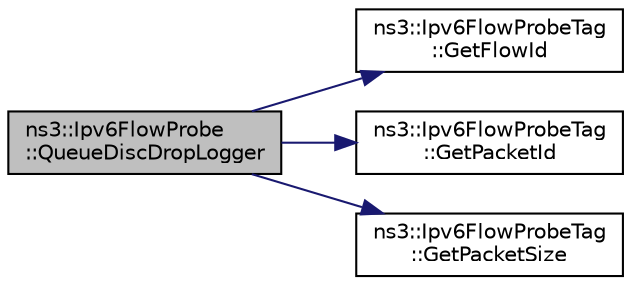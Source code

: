 digraph "ns3::Ipv6FlowProbe::QueueDiscDropLogger"
{
 // LATEX_PDF_SIZE
  edge [fontname="Helvetica",fontsize="10",labelfontname="Helvetica",labelfontsize="10"];
  node [fontname="Helvetica",fontsize="10",shape=record];
  rankdir="LR";
  Node1 [label="ns3::Ipv6FlowProbe\l::QueueDiscDropLogger",height=0.2,width=0.4,color="black", fillcolor="grey75", style="filled", fontcolor="black",tooltip="Log a packet being dropped by a queue disc."];
  Node1 -> Node2 [color="midnightblue",fontsize="10",style="solid",fontname="Helvetica"];
  Node2 [label="ns3::Ipv6FlowProbeTag\l::GetFlowId",height=0.2,width=0.4,color="black", fillcolor="white", style="filled",URL="$classns3_1_1_ipv6_flow_probe_tag.html#ac3a44c2051fa18c20311f32902654b79",tooltip="Set the flow identifier."];
  Node1 -> Node3 [color="midnightblue",fontsize="10",style="solid",fontname="Helvetica"];
  Node3 [label="ns3::Ipv6FlowProbeTag\l::GetPacketId",height=0.2,width=0.4,color="black", fillcolor="white", style="filled",URL="$classns3_1_1_ipv6_flow_probe_tag.html#ab69c65f74a303c9610c8958d233704e5",tooltip="Set the packet identifier."];
  Node1 -> Node4 [color="midnightblue",fontsize="10",style="solid",fontname="Helvetica"];
  Node4 [label="ns3::Ipv6FlowProbeTag\l::GetPacketSize",height=0.2,width=0.4,color="black", fillcolor="white", style="filled",URL="$classns3_1_1_ipv6_flow_probe_tag.html#a2bda610464bf6a710c5f759b09ee9326",tooltip="Get the packet size."];
}
